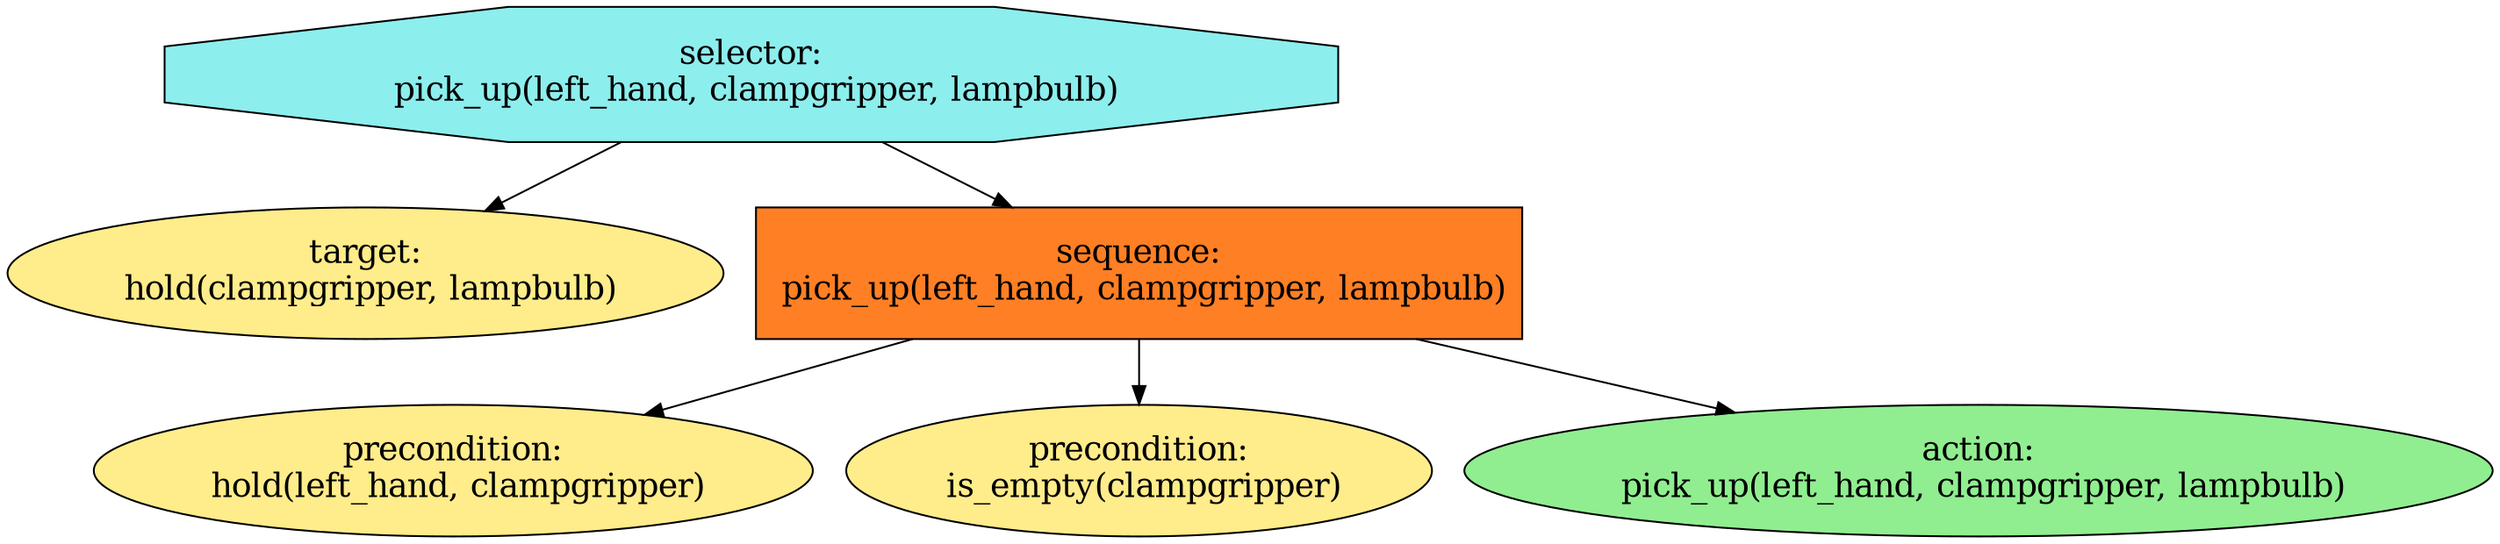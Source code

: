 digraph pastafarianism {
ordering=out;
graph [fontname="times-roman"];
node [fontname="times-roman"];
edge [fontname="times-roman"];
"selector:
 pick_up(left_hand, clampgripper, lampbulb)" [fillcolor=darkslategray2, fontcolor=black, fontsize=18, label="selector:
 pick_up(left_hand, clampgripper, lampbulb)", shape=octagon, style=filled];
"target:
 hold(clampgripper, lampbulb)" [fillcolor=lightgoldenrod1, fontcolor=black, fontsize=18, height=1.0, label="target:
 hold(clampgripper, lampbulb)", shape=ellipse, style=filled];
"selector:
 pick_up(left_hand, clampgripper, lampbulb)" -> "target:
 hold(clampgripper, lampbulb)";
"sequence:
 pick_up(left_hand, clampgripper, lampbulb)" [fillcolor=chocolate1, fontcolor=black, fontsize=18, height=1.0, label="sequence:
 pick_up(left_hand, clampgripper, lampbulb)", shape=box, style=filled];
"selector:
 pick_up(left_hand, clampgripper, lampbulb)" -> "sequence:
 pick_up(left_hand, clampgripper, lampbulb)";
"precondition:
 hold(left_hand, clampgripper)" [fillcolor=lightgoldenrod1, fontcolor=black, fontsize=18, height=1.0, label="precondition:
 hold(left_hand, clampgripper)", shape=ellipse, style=filled];
"sequence:
 pick_up(left_hand, clampgripper, lampbulb)" -> "precondition:
 hold(left_hand, clampgripper)";
"precondition:
 is_empty(clampgripper)" [fillcolor=lightgoldenrod1, fontcolor=black, fontsize=18, height=1.0, label="precondition:
 is_empty(clampgripper)", shape=ellipse, style=filled];
"sequence:
 pick_up(left_hand, clampgripper, lampbulb)" -> "precondition:
 is_empty(clampgripper)";
"action:
 pick_up(left_hand, clampgripper, lampbulb)" [fillcolor=lightgreen, fontcolor=black, fontsize=18, height=1.0, label="action:
 pick_up(left_hand, clampgripper, lampbulb)", shape=ellipse, style=filled];
"sequence:
 pick_up(left_hand, clampgripper, lampbulb)" -> "action:
 pick_up(left_hand, clampgripper, lampbulb)";
}
